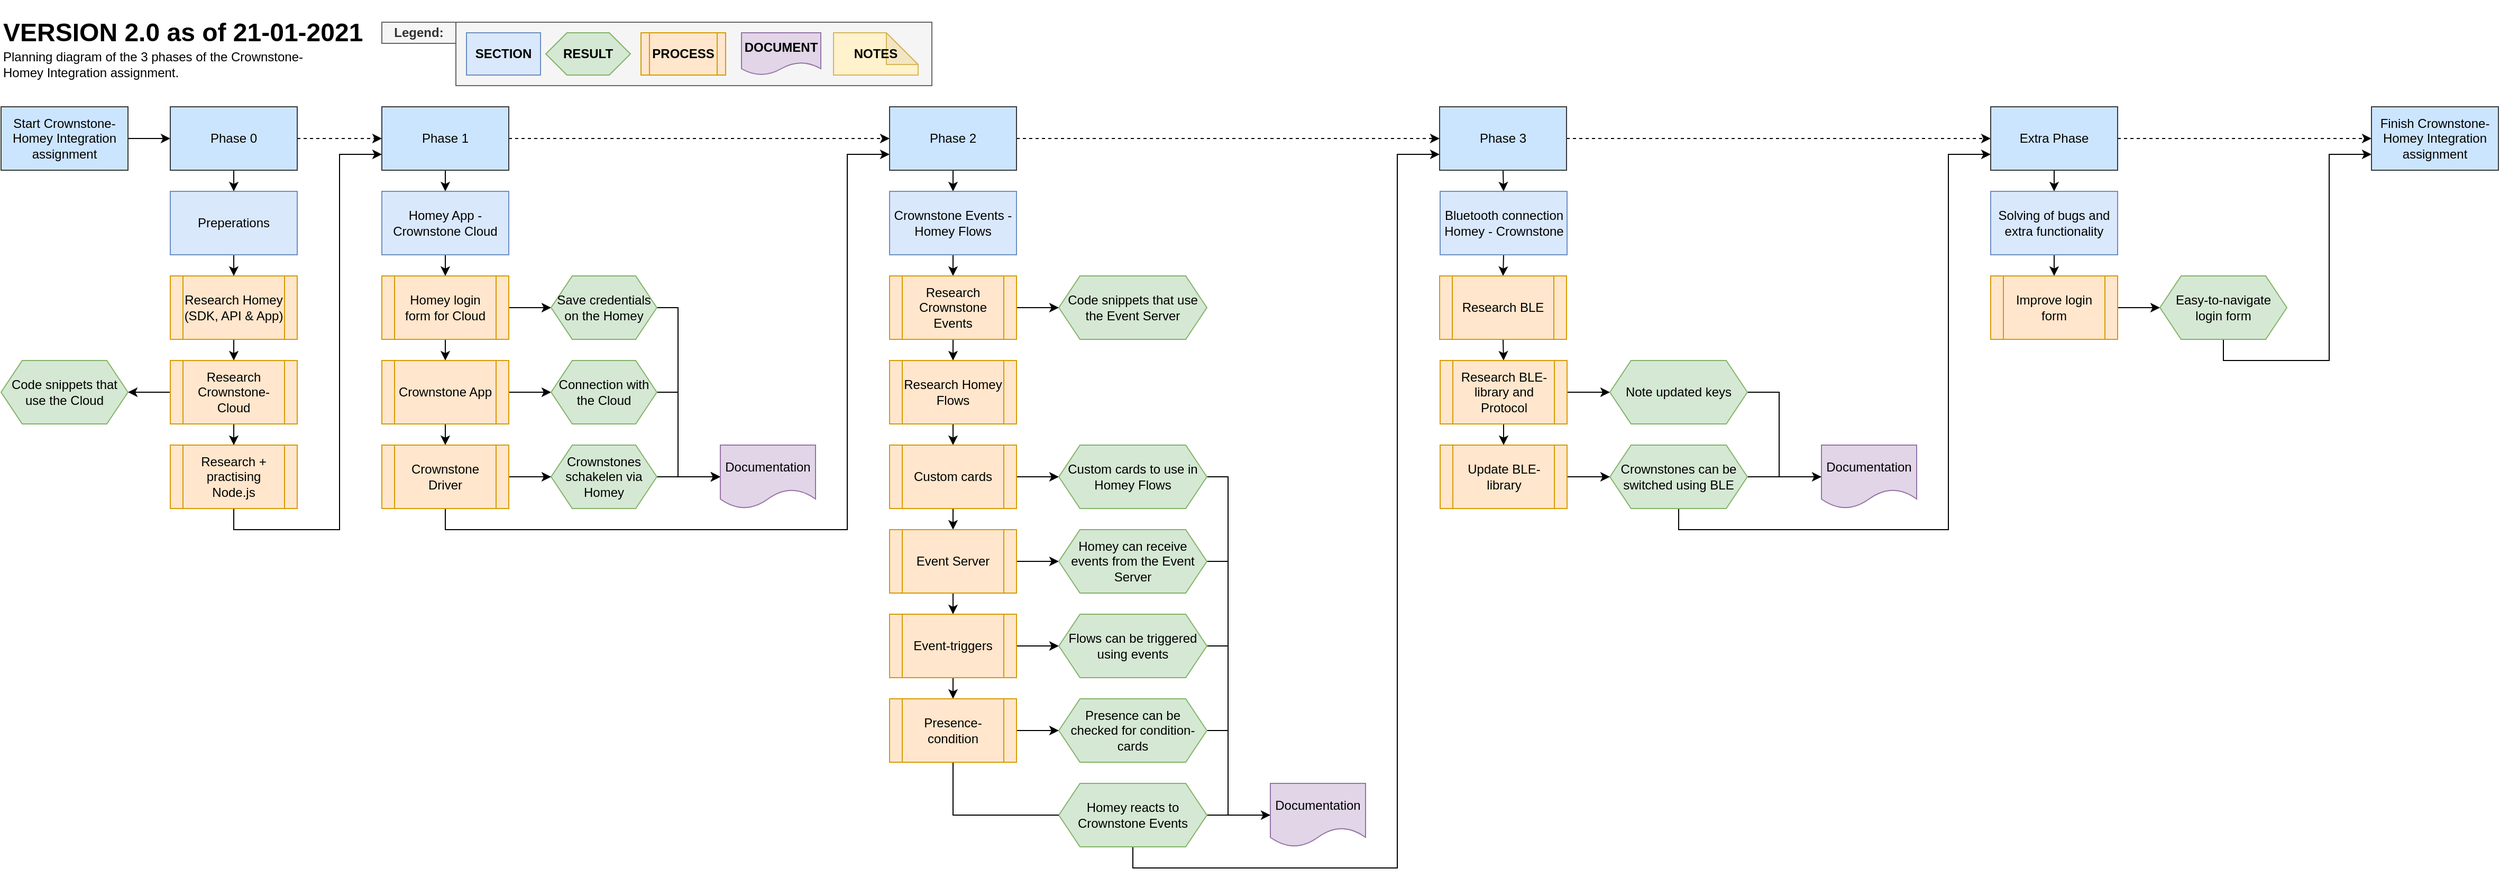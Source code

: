 <mxfile version="13.11.0" type="device"><diagram id="xu2OhRzjBRsjFtu1CKer" name="Page-1"><mxGraphModel dx="1422" dy="794" grid="1" gridSize="10" guides="1" tooltips="1" connect="1" arrows="1" fold="1" page="1" pageScale="1" pageWidth="827" pageHeight="1169" math="0" shadow="0"><root><mxCell id="0"/><mxCell id="1" parent="0"/><mxCell id="mG1Cuo_kCnM70VkjUFFd-26" value="" style="rounded=0;whiteSpace=wrap;html=1;fillColor=#f5f5f5;strokeColor=#666666;fontColor=#333333;" parent="1" vertex="1"><mxGeometry x="470" y="20" width="450" height="60" as="geometry"/></mxCell><mxCell id="wZTHrzjQkMmTGuGuCoCT-2" style="edgeStyle=orthogonalEdgeStyle;rounded=0;orthogonalLoop=1;jettySize=auto;html=1;exitX=1;exitY=0.5;exitDx=0;exitDy=0;entryX=0;entryY=0.5;entryDx=0;entryDy=0;" parent="1" source="mG1Cuo_kCnM70VkjUFFd-1" target="mG1Cuo_kCnM70VkjUFFd-2" edge="1"><mxGeometry relative="1" as="geometry"/></mxCell><mxCell id="mG1Cuo_kCnM70VkjUFFd-1" value="Start Crownstone-Homey Integration assignment" style="rounded=0;whiteSpace=wrap;html=1;fillColor=#cce5ff;strokeColor=#36393d;" parent="1" vertex="1"><mxGeometry x="40" y="100" width="120" height="60" as="geometry"/></mxCell><mxCell id="mG1Cuo_kCnM70VkjUFFd-8" style="edgeStyle=orthogonalEdgeStyle;rounded=0;orthogonalLoop=1;jettySize=auto;html=1;exitX=1;exitY=0.5;exitDx=0;exitDy=0;entryX=0;entryY=0.5;entryDx=0;entryDy=0;dashed=1;" parent="1" source="mG1Cuo_kCnM70VkjUFFd-2" target="mG1Cuo_kCnM70VkjUFFd-3" edge="1"><mxGeometry relative="1" as="geometry"/></mxCell><mxCell id="-WNT8Ba40_WGXsvfU4-k-55" style="edgeStyle=orthogonalEdgeStyle;rounded=0;orthogonalLoop=1;jettySize=auto;html=1;exitX=0.5;exitY=1;exitDx=0;exitDy=0;entryX=0.5;entryY=0;entryDx=0;entryDy=0;endArrow=classic;endFill=1;" edge="1" parent="1" source="mG1Cuo_kCnM70VkjUFFd-2" target="-WNT8Ba40_WGXsvfU4-k-54"><mxGeometry relative="1" as="geometry"/></mxCell><mxCell id="mG1Cuo_kCnM70VkjUFFd-2" value="Phase 0" style="rounded=0;whiteSpace=wrap;html=1;fillColor=#cce5ff;strokeColor=#36393d;" parent="1" vertex="1"><mxGeometry x="200" y="100" width="120" height="60" as="geometry"/></mxCell><mxCell id="mG1Cuo_kCnM70VkjUFFd-9" style="edgeStyle=orthogonalEdgeStyle;rounded=0;orthogonalLoop=1;jettySize=auto;html=1;exitX=1;exitY=0.5;exitDx=0;exitDy=0;entryX=0;entryY=0.5;entryDx=0;entryDy=0;dashed=1;" parent="1" source="mG1Cuo_kCnM70VkjUFFd-3" target="mG1Cuo_kCnM70VkjUFFd-5" edge="1"><mxGeometry relative="1" as="geometry"/></mxCell><mxCell id="wZTHrzjQkMmTGuGuCoCT-12" style="edgeStyle=orthogonalEdgeStyle;rounded=0;orthogonalLoop=1;jettySize=auto;html=1;exitX=0.5;exitY=1;exitDx=0;exitDy=0;entryX=0.5;entryY=0;entryDx=0;entryDy=0;" parent="1" source="mG1Cuo_kCnM70VkjUFFd-3" target="wZTHrzjQkMmTGuGuCoCT-5" edge="1"><mxGeometry relative="1" as="geometry"/></mxCell><mxCell id="mG1Cuo_kCnM70VkjUFFd-3" value="Phase 1" style="rounded=0;whiteSpace=wrap;html=1;fillColor=#cce5ff;strokeColor=#36393d;" parent="1" vertex="1"><mxGeometry x="400" y="100" width="120" height="60" as="geometry"/></mxCell><mxCell id="wZTHrzjQkMmTGuGuCoCT-28" style="edgeStyle=orthogonalEdgeStyle;rounded=0;orthogonalLoop=1;jettySize=auto;html=1;exitX=0.5;exitY=1;exitDx=0;exitDy=0;entryX=0.5;entryY=0;entryDx=0;entryDy=0;" parent="1" source="mG1Cuo_kCnM70VkjUFFd-5" target="wZTHrzjQkMmTGuGuCoCT-27" edge="1"><mxGeometry relative="1" as="geometry"/></mxCell><mxCell id="mG1Cuo_kCnM70VkjUFFd-5" value="Phase 2" style="rounded=0;whiteSpace=wrap;html=1;fillColor=#b1ddf0;strokeColor=#10739e;" parent="1" vertex="1"><mxGeometry x="880" y="100" width="120" height="60" as="geometry"/></mxCell><mxCell id="mG1Cuo_kCnM70VkjUFFd-16" style="edgeStyle=orthogonalEdgeStyle;rounded=0;orthogonalLoop=1;jettySize=auto;html=1;exitX=0.5;exitY=1;exitDx=0;exitDy=0;entryX=0.5;entryY=0;entryDx=0;entryDy=0;" parent="1" source="mG1Cuo_kCnM70VkjUFFd-13" target="mG1Cuo_kCnM70VkjUFFd-15" edge="1"><mxGeometry relative="1" as="geometry"/></mxCell><mxCell id="mG1Cuo_kCnM70VkjUFFd-13" value="Research Homey (SDK, API &amp;amp; App)" style="shape=process;whiteSpace=wrap;html=1;backgroundOutline=1;fillColor=#ffe6cc;strokeColor=#d79b00;" parent="1" vertex="1"><mxGeometry x="200" y="260" width="120" height="60" as="geometry"/></mxCell><mxCell id="mG1Cuo_kCnM70VkjUFFd-18" style="edgeStyle=orthogonalEdgeStyle;rounded=0;orthogonalLoop=1;jettySize=auto;html=1;exitX=0.5;exitY=1;exitDx=0;exitDy=0;" parent="1" source="mG1Cuo_kCnM70VkjUFFd-15" target="mG1Cuo_kCnM70VkjUFFd-17" edge="1"><mxGeometry relative="1" as="geometry"/></mxCell><mxCell id="mG1Cuo_kCnM70VkjUFFd-20" style="edgeStyle=orthogonalEdgeStyle;rounded=0;orthogonalLoop=1;jettySize=auto;html=1;exitX=0;exitY=0.5;exitDx=0;exitDy=0;entryX=1;entryY=0.5;entryDx=0;entryDy=0;" parent="1" source="mG1Cuo_kCnM70VkjUFFd-15" target="mG1Cuo_kCnM70VkjUFFd-19" edge="1"><mxGeometry relative="1" as="geometry"/></mxCell><mxCell id="mG1Cuo_kCnM70VkjUFFd-15" value="Research Crownstone-Cloud" style="shape=process;whiteSpace=wrap;html=1;backgroundOutline=1;fillColor=#ffe6cc;strokeColor=#d79b00;" parent="1" vertex="1"><mxGeometry x="200" y="340" width="120" height="60" as="geometry"/></mxCell><mxCell id="wZTHrzjQkMmTGuGuCoCT-1" style="edgeStyle=orthogonalEdgeStyle;rounded=0;orthogonalLoop=1;jettySize=auto;html=1;exitX=0.5;exitY=1;exitDx=0;exitDy=0;entryX=0;entryY=0.75;entryDx=0;entryDy=0;" parent="1" source="mG1Cuo_kCnM70VkjUFFd-17" target="mG1Cuo_kCnM70VkjUFFd-3" edge="1"><mxGeometry relative="1" as="geometry"/></mxCell><mxCell id="mG1Cuo_kCnM70VkjUFFd-17" value="Research + practising Node.js" style="shape=process;whiteSpace=wrap;html=1;backgroundOutline=1;fillColor=#ffe6cc;strokeColor=#d79b00;" parent="1" vertex="1"><mxGeometry x="200" y="420" width="120" height="60" as="geometry"/></mxCell><mxCell id="mG1Cuo_kCnM70VkjUFFd-19" value="Code snippets that use the Cloud" style="shape=hexagon;perimeter=hexagonPerimeter2;whiteSpace=wrap;html=1;fixedSize=1;fillColor=#d5e8d4;strokeColor=#82b366;" parent="1" vertex="1"><mxGeometry x="40" y="340" width="120" height="60" as="geometry"/></mxCell><mxCell id="mG1Cuo_kCnM70VkjUFFd-21" value="&lt;b&gt;RESULT&lt;/b&gt;" style="shape=hexagon;perimeter=hexagonPerimeter2;whiteSpace=wrap;html=1;fixedSize=1;fillColor=#d5e8d4;strokeColor=#82b366;" parent="1" vertex="1"><mxGeometry x="555" y="30" width="80" height="40" as="geometry"/></mxCell><mxCell id="mG1Cuo_kCnM70VkjUFFd-23" value="&lt;b&gt;PROCESS&lt;/b&gt;" style="shape=process;whiteSpace=wrap;html=1;backgroundOutline=1;fillColor=#ffe6cc;strokeColor=#d79b00;" parent="1" vertex="1"><mxGeometry x="645" y="30" width="80" height="40" as="geometry"/></mxCell><mxCell id="mG1Cuo_kCnM70VkjUFFd-24" value="&lt;b&gt;Legend:&lt;/b&gt;" style="rounded=0;whiteSpace=wrap;html=1;fillColor=#f5f5f5;strokeColor=#666666;fontColor=#333333;" parent="1" vertex="1"><mxGeometry x="400" y="20" width="70" height="20" as="geometry"/></mxCell><mxCell id="mG1Cuo_kCnM70VkjUFFd-27" value="&lt;h1&gt;&lt;b&gt;VERSION 2.0 as of 21-01-2021&lt;/b&gt;&lt;/h1&gt;" style="text;html=1;strokeColor=none;fillColor=none;align=left;verticalAlign=middle;whiteSpace=wrap;rounded=0;" parent="1" vertex="1"><mxGeometry x="40" y="20" width="350" height="20" as="geometry"/></mxCell><mxCell id="mG1Cuo_kCnM70VkjUFFd-28" value="&lt;b&gt;SECTION&lt;/b&gt;" style="rounded=0;whiteSpace=wrap;html=1;fillColor=#dae8fc;strokeColor=#6c8ebf;" parent="1" vertex="1"><mxGeometry x="480" y="30" width="70" height="40" as="geometry"/></mxCell><mxCell id="mG1Cuo_kCnM70VkjUFFd-29" value="Planning diagram of the 3 phases of the Crownstone-Homey Integration assignment." style="text;html=1;strokeColor=none;fillColor=none;align=left;verticalAlign=middle;whiteSpace=wrap;rounded=0;" parent="1" vertex="1"><mxGeometry x="40" y="40" width="320" height="40" as="geometry"/></mxCell><mxCell id="wZTHrzjQkMmTGuGuCoCT-16" style="edgeStyle=orthogonalEdgeStyle;rounded=0;orthogonalLoop=1;jettySize=auto;html=1;exitX=1;exitY=0.5;exitDx=0;exitDy=0;entryX=0;entryY=0.5;entryDx=0;entryDy=0;" parent="1" source="wZTHrzjQkMmTGuGuCoCT-3" target="wZTHrzjQkMmTGuGuCoCT-15" edge="1"><mxGeometry relative="1" as="geometry"/></mxCell><mxCell id="wZTHrzjQkMmTGuGuCoCT-17" style="edgeStyle=orthogonalEdgeStyle;rounded=0;orthogonalLoop=1;jettySize=auto;html=1;exitX=0.5;exitY=1;exitDx=0;exitDy=0;entryX=0.5;entryY=0;entryDx=0;entryDy=0;" parent="1" source="wZTHrzjQkMmTGuGuCoCT-3" target="wZTHrzjQkMmTGuGuCoCT-6" edge="1"><mxGeometry relative="1" as="geometry"/></mxCell><mxCell id="wZTHrzjQkMmTGuGuCoCT-3" value="Homey login form for Cloud" style="shape=process;whiteSpace=wrap;html=1;backgroundOutline=1;fillColor=#ffe6cc;strokeColor=#d79b00;" parent="1" vertex="1"><mxGeometry x="400" y="260" width="120" height="60" as="geometry"/></mxCell><mxCell id="wZTHrzjQkMmTGuGuCoCT-20" style="edgeStyle=orthogonalEdgeStyle;rounded=0;orthogonalLoop=1;jettySize=auto;html=1;exitX=1;exitY=0.5;exitDx=0;exitDy=0;entryX=0;entryY=0.5;entryDx=0;entryDy=0;" parent="1" source="wZTHrzjQkMmTGuGuCoCT-4" target="wZTHrzjQkMmTGuGuCoCT-19" edge="1"><mxGeometry relative="1" as="geometry"/></mxCell><mxCell id="wZTHrzjQkMmTGuGuCoCT-4" value="Crownstones schakelen via Homey" style="shape=hexagon;perimeter=hexagonPerimeter2;whiteSpace=wrap;html=1;fixedSize=1;fillColor=#d5e8d4;strokeColor=#82b366;" parent="1" vertex="1"><mxGeometry x="560" y="420" width="100" height="60" as="geometry"/></mxCell><mxCell id="wZTHrzjQkMmTGuGuCoCT-18" style="edgeStyle=orthogonalEdgeStyle;rounded=0;orthogonalLoop=1;jettySize=auto;html=1;exitX=0.5;exitY=1;exitDx=0;exitDy=0;entryX=0.5;entryY=0;entryDx=0;entryDy=0;" parent="1" source="wZTHrzjQkMmTGuGuCoCT-5" target="wZTHrzjQkMmTGuGuCoCT-3" edge="1"><mxGeometry relative="1" as="geometry"/></mxCell><mxCell id="wZTHrzjQkMmTGuGuCoCT-5" value="Homey App - Crownstone Cloud" style="rounded=0;whiteSpace=wrap;html=1;fillColor=#dae8fc;strokeColor=#6c8ebf;" parent="1" vertex="1"><mxGeometry x="400" y="180" width="120" height="60" as="geometry"/></mxCell><mxCell id="wZTHrzjQkMmTGuGuCoCT-11" style="edgeStyle=orthogonalEdgeStyle;rounded=0;orthogonalLoop=1;jettySize=auto;html=1;exitX=1;exitY=0.5;exitDx=0;exitDy=0;entryX=0;entryY=0.5;entryDx=0;entryDy=0;" parent="1" source="wZTHrzjQkMmTGuGuCoCT-6" target="wZTHrzjQkMmTGuGuCoCT-9" edge="1"><mxGeometry relative="1" as="geometry"/></mxCell><mxCell id="wZTHrzjQkMmTGuGuCoCT-14" style="edgeStyle=orthogonalEdgeStyle;rounded=0;orthogonalLoop=1;jettySize=auto;html=1;exitX=0.5;exitY=1;exitDx=0;exitDy=0;entryX=0.5;entryY=0;entryDx=0;entryDy=0;" parent="1" source="wZTHrzjQkMmTGuGuCoCT-6" target="wZTHrzjQkMmTGuGuCoCT-7" edge="1"><mxGeometry relative="1" as="geometry"/></mxCell><mxCell id="wZTHrzjQkMmTGuGuCoCT-6" value="Crownstone App" style="shape=process;whiteSpace=wrap;html=1;backgroundOutline=1;fillColor=#ffe6cc;strokeColor=#d79b00;" parent="1" vertex="1"><mxGeometry x="400" y="340" width="120" height="60" as="geometry"/></mxCell><mxCell id="wZTHrzjQkMmTGuGuCoCT-8" style="edgeStyle=orthogonalEdgeStyle;rounded=0;orthogonalLoop=1;jettySize=auto;html=1;exitX=1;exitY=0.5;exitDx=0;exitDy=0;entryX=0;entryY=0.5;entryDx=0;entryDy=0;" parent="1" source="wZTHrzjQkMmTGuGuCoCT-7" target="wZTHrzjQkMmTGuGuCoCT-4" edge="1"><mxGeometry relative="1" as="geometry"/></mxCell><mxCell id="wZTHrzjQkMmTGuGuCoCT-24" style="edgeStyle=orthogonalEdgeStyle;rounded=0;orthogonalLoop=1;jettySize=auto;html=1;exitX=0.5;exitY=1;exitDx=0;exitDy=0;entryX=0;entryY=0.75;entryDx=0;entryDy=0;" parent="1" source="wZTHrzjQkMmTGuGuCoCT-7" target="mG1Cuo_kCnM70VkjUFFd-5" edge="1"><mxGeometry relative="1" as="geometry"><Array as="points"><mxPoint x="460" y="500"/><mxPoint x="840" y="500"/><mxPoint x="840" y="145"/></Array></mxGeometry></mxCell><mxCell id="wZTHrzjQkMmTGuGuCoCT-7" value="Crownstone Driver" style="shape=process;whiteSpace=wrap;html=1;backgroundOutline=1;fillColor=#ffe6cc;strokeColor=#d79b00;" parent="1" vertex="1"><mxGeometry x="400" y="420" width="120" height="60" as="geometry"/></mxCell><mxCell id="wZTHrzjQkMmTGuGuCoCT-22" style="edgeStyle=orthogonalEdgeStyle;rounded=0;orthogonalLoop=1;jettySize=auto;html=1;exitX=1;exitY=0.5;exitDx=0;exitDy=0;entryX=0;entryY=0.5;entryDx=0;entryDy=0;" parent="1" source="wZTHrzjQkMmTGuGuCoCT-9" target="wZTHrzjQkMmTGuGuCoCT-19" edge="1"><mxGeometry relative="1" as="geometry"><Array as="points"><mxPoint x="680" y="370"/><mxPoint x="680" y="450"/></Array></mxGeometry></mxCell><mxCell id="wZTHrzjQkMmTGuGuCoCT-9" value="Connection with the Cloud" style="shape=hexagon;perimeter=hexagonPerimeter2;whiteSpace=wrap;html=1;fixedSize=1;fillColor=#d5e8d4;strokeColor=#82b366;" parent="1" vertex="1"><mxGeometry x="560" y="340" width="100" height="60" as="geometry"/></mxCell><mxCell id="wZTHrzjQkMmTGuGuCoCT-23" style="edgeStyle=orthogonalEdgeStyle;rounded=0;orthogonalLoop=1;jettySize=auto;html=1;exitX=1;exitY=0.5;exitDx=0;exitDy=0;entryX=0;entryY=0.5;entryDx=0;entryDy=0;" parent="1" source="wZTHrzjQkMmTGuGuCoCT-15" target="wZTHrzjQkMmTGuGuCoCT-19" edge="1"><mxGeometry relative="1" as="geometry"><Array as="points"><mxPoint x="680" y="290"/><mxPoint x="680" y="450"/></Array></mxGeometry></mxCell><mxCell id="wZTHrzjQkMmTGuGuCoCT-15" value="Save credentials on the Homey" style="shape=hexagon;perimeter=hexagonPerimeter2;whiteSpace=wrap;html=1;fixedSize=1;fillColor=#d5e8d4;strokeColor=#82b366;" parent="1" vertex="1"><mxGeometry x="560" y="260" width="100" height="60" as="geometry"/></mxCell><mxCell id="wZTHrzjQkMmTGuGuCoCT-19" value="Documentation" style="shape=document;whiteSpace=wrap;html=1;boundedLbl=1;fillColor=#e1d5e7;strokeColor=#9673a6;" parent="1" vertex="1"><mxGeometry x="720" y="420" width="90" height="60" as="geometry"/></mxCell><mxCell id="wZTHrzjQkMmTGuGuCoCT-25" value="&lt;b&gt;DOCUMENT&lt;/b&gt;" style="shape=document;whiteSpace=wrap;html=1;boundedLbl=1;fillColor=#e1d5e7;strokeColor=#9673a6;" parent="1" vertex="1"><mxGeometry x="740" y="30" width="75" height="40" as="geometry"/></mxCell><mxCell id="wZTHrzjQkMmTGuGuCoCT-33" style="edgeStyle=orthogonalEdgeStyle;rounded=0;orthogonalLoop=1;jettySize=auto;html=1;exitX=0.5;exitY=1;exitDx=0;exitDy=0;entryX=0.5;entryY=0;entryDx=0;entryDy=0;" parent="1" source="wZTHrzjQkMmTGuGuCoCT-27" target="wZTHrzjQkMmTGuGuCoCT-29" edge="1"><mxGeometry relative="1" as="geometry"/></mxCell><mxCell id="wZTHrzjQkMmTGuGuCoCT-27" value="Crownstone Events - Homey Flows" style="rounded=0;whiteSpace=wrap;html=1;fillColor=#dae8fc;strokeColor=#6c8ebf;" parent="1" vertex="1"><mxGeometry x="880" y="180" width="120" height="60" as="geometry"/></mxCell><mxCell id="wZTHrzjQkMmTGuGuCoCT-34" style="edgeStyle=orthogonalEdgeStyle;rounded=0;orthogonalLoop=1;jettySize=auto;html=1;exitX=0.5;exitY=1;exitDx=0;exitDy=0;entryX=0.5;entryY=0;entryDx=0;entryDy=0;" parent="1" source="wZTHrzjQkMmTGuGuCoCT-29" target="wZTHrzjQkMmTGuGuCoCT-32" edge="1"><mxGeometry relative="1" as="geometry"/></mxCell><mxCell id="-WNT8Ba40_WGXsvfU4-k-3" style="edgeStyle=orthogonalEdgeStyle;rounded=0;orthogonalLoop=1;jettySize=auto;html=1;exitX=1;exitY=0.5;exitDx=0;exitDy=0;entryX=0;entryY=0.5;entryDx=0;entryDy=0;" edge="1" parent="1" source="wZTHrzjQkMmTGuGuCoCT-29" target="-WNT8Ba40_WGXsvfU4-k-2"><mxGeometry relative="1" as="geometry"/></mxCell><mxCell id="wZTHrzjQkMmTGuGuCoCT-29" value="Research Crownstone Events" style="shape=process;whiteSpace=wrap;html=1;backgroundOutline=1;fillColor=#ffe6cc;strokeColor=#d79b00;" parent="1" vertex="1"><mxGeometry x="880" y="260" width="120" height="60" as="geometry"/></mxCell><mxCell id="-WNT8Ba40_WGXsvfU4-k-34" style="edgeStyle=orthogonalEdgeStyle;rounded=0;orthogonalLoop=1;jettySize=auto;html=1;exitX=0.5;exitY=1;exitDx=0;exitDy=0;entryX=0.5;entryY=0;entryDx=0;entryDy=0;endArrow=classic;endFill=1;" edge="1" parent="1" source="wZTHrzjQkMmTGuGuCoCT-30" target="wZTHrzjQkMmTGuGuCoCT-42"><mxGeometry relative="1" as="geometry"/></mxCell><mxCell id="-WNT8Ba40_WGXsvfU4-k-51" style="edgeStyle=orthogonalEdgeStyle;rounded=0;orthogonalLoop=1;jettySize=auto;html=1;exitX=1;exitY=0.5;exitDx=0;exitDy=0;entryX=0;entryY=0.5;entryDx=0;entryDy=0;endArrow=classic;endFill=1;dashed=1;" edge="1" parent="1" source="wZTHrzjQkMmTGuGuCoCT-30" target="-WNT8Ba40_WGXsvfU4-k-42"><mxGeometry relative="1" as="geometry"/></mxCell><mxCell id="wZTHrzjQkMmTGuGuCoCT-30" value="Phase 3" style="rounded=0;whiteSpace=wrap;html=1;fillColor=#cce5ff;strokeColor=#36393d;" parent="1" vertex="1"><mxGeometry x="1400" y="100" width="120" height="60" as="geometry"/></mxCell><mxCell id="-WNT8Ba40_WGXsvfU4-k-58" style="edgeStyle=orthogonalEdgeStyle;rounded=0;orthogonalLoop=1;jettySize=auto;html=1;exitX=1;exitY=0.5;exitDx=0;exitDy=0;entryX=0;entryY=0.5;entryDx=0;entryDy=0;endArrow=classic;endFill=1;dashed=1;" edge="1" parent="1" source="wZTHrzjQkMmTGuGuCoCT-31" target="wZTHrzjQkMmTGuGuCoCT-30"><mxGeometry relative="1" as="geometry"/></mxCell><mxCell id="wZTHrzjQkMmTGuGuCoCT-31" value="Phase 2" style="rounded=0;whiteSpace=wrap;html=1;fillColor=#cce5ff;strokeColor=#36393d;" parent="1" vertex="1"><mxGeometry x="880" y="100" width="120" height="60" as="geometry"/></mxCell><mxCell id="-WNT8Ba40_WGXsvfU4-k-4" style="edgeStyle=orthogonalEdgeStyle;rounded=0;orthogonalLoop=1;jettySize=auto;html=1;exitX=0.5;exitY=1;exitDx=0;exitDy=0;entryX=0.5;entryY=0;entryDx=0;entryDy=0;" edge="1" parent="1" source="wZTHrzjQkMmTGuGuCoCT-32" target="-WNT8Ba40_WGXsvfU4-k-1"><mxGeometry relative="1" as="geometry"/></mxCell><mxCell id="wZTHrzjQkMmTGuGuCoCT-32" value="Research Homey Flows" style="shape=process;whiteSpace=wrap;html=1;backgroundOutline=1;fillColor=#ffe6cc;strokeColor=#d79b00;" parent="1" vertex="1"><mxGeometry x="880" y="340" width="120" height="60" as="geometry"/></mxCell><mxCell id="-WNT8Ba40_WGXsvfU4-k-28" style="edgeStyle=orthogonalEdgeStyle;rounded=0;orthogonalLoop=1;jettySize=auto;html=1;exitX=1;exitY=0.5;exitDx=0;exitDy=0;entryX=0;entryY=0.5;entryDx=0;entryDy=0;endArrow=classic;endFill=1;" edge="1" parent="1" source="wZTHrzjQkMmTGuGuCoCT-35" target="-WNT8Ba40_WGXsvfU4-k-19"><mxGeometry relative="1" as="geometry"/></mxCell><mxCell id="-WNT8Ba40_WGXsvfU4-k-57" style="edgeStyle=orthogonalEdgeStyle;rounded=0;orthogonalLoop=1;jettySize=auto;html=1;exitX=0.5;exitY=1;exitDx=0;exitDy=0;entryX=0;entryY=0.75;entryDx=0;entryDy=0;endArrow=classic;endFill=1;" edge="1" parent="1" source="wZTHrzjQkMmTGuGuCoCT-35" target="wZTHrzjQkMmTGuGuCoCT-30"><mxGeometry relative="1" as="geometry"><Array as="points"><mxPoint x="1110" y="820"/><mxPoint x="1360" y="820"/><mxPoint x="1360" y="145"/></Array></mxGeometry></mxCell><mxCell id="wZTHrzjQkMmTGuGuCoCT-35" value="Homey reacts to Crownstone Events" style="shape=hexagon;perimeter=hexagonPerimeter2;whiteSpace=wrap;html=1;fixedSize=1;fillColor=#d5e8d4;strokeColor=#82b366;" parent="1" vertex="1"><mxGeometry x="1040" y="740" width="140" height="60" as="geometry"/></mxCell><mxCell id="wZTHrzjQkMmTGuGuCoCT-37" value="&lt;b&gt;NOTES&lt;/b&gt;" style="shape=note;whiteSpace=wrap;html=1;backgroundOutline=1;darkOpacity=0.05;fillColor=#fff2cc;strokeColor=#d6b656;" parent="1" vertex="1"><mxGeometry x="827" y="30" width="80" height="40" as="geometry"/></mxCell><mxCell id="-WNT8Ba40_WGXsvfU4-k-33" style="edgeStyle=orthogonalEdgeStyle;rounded=0;orthogonalLoop=1;jettySize=auto;html=1;exitX=0.5;exitY=1;exitDx=0;exitDy=0;entryX=0.5;entryY=0;entryDx=0;entryDy=0;endArrow=classic;endFill=1;" edge="1" parent="1" source="wZTHrzjQkMmTGuGuCoCT-42" target="-WNT8Ba40_WGXsvfU4-k-29"><mxGeometry relative="1" as="geometry"/></mxCell><mxCell id="wZTHrzjQkMmTGuGuCoCT-42" value="Bluetooth connection Homey - Crownstone" style="rounded=0;whiteSpace=wrap;html=1;fillColor=#dae8fc;strokeColor=#6c8ebf;" parent="1" vertex="1"><mxGeometry x="1400.5" y="180" width="120" height="60" as="geometry"/></mxCell><mxCell id="-WNT8Ba40_WGXsvfU4-k-40" style="edgeStyle=orthogonalEdgeStyle;rounded=0;orthogonalLoop=1;jettySize=auto;html=1;exitX=1;exitY=0.5;exitDx=0;exitDy=0;entryX=0;entryY=0.5;entryDx=0;entryDy=0;endArrow=classic;endFill=1;" edge="1" parent="1" source="wZTHrzjQkMmTGuGuCoCT-44" target="-WNT8Ba40_WGXsvfU4-k-39"><mxGeometry relative="1" as="geometry"/></mxCell><mxCell id="-WNT8Ba40_WGXsvfU4-k-45" style="edgeStyle=orthogonalEdgeStyle;rounded=0;orthogonalLoop=1;jettySize=auto;html=1;exitX=0.5;exitY=1;exitDx=0;exitDy=0;endArrow=classic;endFill=1;entryX=0;entryY=0.75;entryDx=0;entryDy=0;" edge="1" parent="1" source="wZTHrzjQkMmTGuGuCoCT-44" target="-WNT8Ba40_WGXsvfU4-k-42"><mxGeometry relative="1" as="geometry"><mxPoint x="1901" y="200" as="targetPoint"/><Array as="points"><mxPoint x="1626" y="500"/><mxPoint x="1881" y="500"/><mxPoint x="1881" y="145"/></Array></mxGeometry></mxCell><mxCell id="wZTHrzjQkMmTGuGuCoCT-44" value="Crownstones can be switched using BLE" style="shape=hexagon;perimeter=hexagonPerimeter2;whiteSpace=wrap;html=1;fixedSize=1;fillColor=#d5e8d4;strokeColor=#82b366;" parent="1" vertex="1"><mxGeometry x="1561" y="420" width="130" height="60" as="geometry"/></mxCell><mxCell id="-WNT8Ba40_WGXsvfU4-k-6" style="edgeStyle=orthogonalEdgeStyle;rounded=0;orthogonalLoop=1;jettySize=auto;html=1;exitX=1;exitY=0.5;exitDx=0;exitDy=0;entryX=0;entryY=0.5;entryDx=0;entryDy=0;" edge="1" parent="1" source="-WNT8Ba40_WGXsvfU4-k-1" target="-WNT8Ba40_WGXsvfU4-k-5"><mxGeometry relative="1" as="geometry"/></mxCell><mxCell id="-WNT8Ba40_WGXsvfU4-k-10" style="edgeStyle=orthogonalEdgeStyle;rounded=0;orthogonalLoop=1;jettySize=auto;html=1;exitX=0.5;exitY=1;exitDx=0;exitDy=0;entryX=0.5;entryY=0;entryDx=0;entryDy=0;" edge="1" parent="1" source="-WNT8Ba40_WGXsvfU4-k-1" target="-WNT8Ba40_WGXsvfU4-k-7"><mxGeometry relative="1" as="geometry"/></mxCell><mxCell id="-WNT8Ba40_WGXsvfU4-k-1" value="Custom cards" style="shape=process;whiteSpace=wrap;html=1;backgroundOutline=1;fillColor=#ffe6cc;strokeColor=#d79b00;" vertex="1" parent="1"><mxGeometry x="880" y="420" width="120" height="60" as="geometry"/></mxCell><mxCell id="-WNT8Ba40_WGXsvfU4-k-2" value="Code snippets that use the Event Server" style="shape=hexagon;perimeter=hexagonPerimeter2;whiteSpace=wrap;html=1;fixedSize=1;fillColor=#d5e8d4;strokeColor=#82b366;" vertex="1" parent="1"><mxGeometry x="1040" y="260" width="140" height="60" as="geometry"/></mxCell><mxCell id="-WNT8Ba40_WGXsvfU4-k-21" style="edgeStyle=orthogonalEdgeStyle;rounded=0;orthogonalLoop=1;jettySize=auto;html=1;exitX=1;exitY=0.5;exitDx=0;exitDy=0;entryX=0;entryY=0.5;entryDx=0;entryDy=0;endArrow=none;endFill=0;" edge="1" parent="1" source="-WNT8Ba40_WGXsvfU4-k-5" target="-WNT8Ba40_WGXsvfU4-k-19"><mxGeometry relative="1" as="geometry"><Array as="points"><mxPoint x="1200" y="450"/><mxPoint x="1200" y="770"/></Array></mxGeometry></mxCell><mxCell id="-WNT8Ba40_WGXsvfU4-k-5" value="Custom cards to use in Homey Flows" style="shape=hexagon;perimeter=hexagonPerimeter2;whiteSpace=wrap;html=1;fixedSize=1;fillColor=#d5e8d4;strokeColor=#82B366;" vertex="1" parent="1"><mxGeometry x="1040" y="420" width="140" height="60" as="geometry"/></mxCell><mxCell id="-WNT8Ba40_WGXsvfU4-k-9" style="edgeStyle=orthogonalEdgeStyle;rounded=0;orthogonalLoop=1;jettySize=auto;html=1;exitX=1;exitY=0.5;exitDx=0;exitDy=0;entryX=0;entryY=0.5;entryDx=0;entryDy=0;" edge="1" parent="1" source="-WNT8Ba40_WGXsvfU4-k-7" target="-WNT8Ba40_WGXsvfU4-k-8"><mxGeometry relative="1" as="geometry"/></mxCell><mxCell id="-WNT8Ba40_WGXsvfU4-k-13" style="edgeStyle=orthogonalEdgeStyle;rounded=0;orthogonalLoop=1;jettySize=auto;html=1;exitX=0.5;exitY=1;exitDx=0;exitDy=0;entryX=0.5;entryY=0;entryDx=0;entryDy=0;" edge="1" parent="1" source="-WNT8Ba40_WGXsvfU4-k-7" target="-WNT8Ba40_WGXsvfU4-k-11"><mxGeometry relative="1" as="geometry"/></mxCell><mxCell id="-WNT8Ba40_WGXsvfU4-k-7" value="Event Server" style="shape=process;whiteSpace=wrap;html=1;backgroundOutline=1;fillColor=#ffe6cc;strokeColor=#d79b00;" vertex="1" parent="1"><mxGeometry x="880" y="500" width="120" height="60" as="geometry"/></mxCell><mxCell id="-WNT8Ba40_WGXsvfU4-k-22" style="edgeStyle=orthogonalEdgeStyle;rounded=0;orthogonalLoop=1;jettySize=auto;html=1;exitX=1;exitY=0.5;exitDx=0;exitDy=0;entryX=0;entryY=0.5;entryDx=0;entryDy=0;endArrow=none;endFill=0;" edge="1" parent="1" source="-WNT8Ba40_WGXsvfU4-k-8" target="-WNT8Ba40_WGXsvfU4-k-19"><mxGeometry relative="1" as="geometry"><Array as="points"><mxPoint x="1200" y="530"/><mxPoint x="1200" y="770"/></Array></mxGeometry></mxCell><mxCell id="-WNT8Ba40_WGXsvfU4-k-8" value="Homey can receive events from the Event Server" style="shape=hexagon;perimeter=hexagonPerimeter2;whiteSpace=wrap;html=1;fixedSize=1;fillColor=#d5e8d4;strokeColor=#82B366;" vertex="1" parent="1"><mxGeometry x="1040" y="500" width="140" height="60" as="geometry"/></mxCell><mxCell id="-WNT8Ba40_WGXsvfU4-k-14" style="edgeStyle=orthogonalEdgeStyle;rounded=0;orthogonalLoop=1;jettySize=auto;html=1;exitX=1;exitY=0.5;exitDx=0;exitDy=0;entryX=0;entryY=0.5;entryDx=0;entryDy=0;" edge="1" parent="1" source="-WNT8Ba40_WGXsvfU4-k-11" target="-WNT8Ba40_WGXsvfU4-k-12"><mxGeometry relative="1" as="geometry"/></mxCell><mxCell id="-WNT8Ba40_WGXsvfU4-k-18" style="edgeStyle=orthogonalEdgeStyle;rounded=0;orthogonalLoop=1;jettySize=auto;html=1;exitX=0.5;exitY=1;exitDx=0;exitDy=0;entryX=0.5;entryY=0;entryDx=0;entryDy=0;" edge="1" parent="1" source="-WNT8Ba40_WGXsvfU4-k-11" target="-WNT8Ba40_WGXsvfU4-k-15"><mxGeometry relative="1" as="geometry"/></mxCell><mxCell id="-WNT8Ba40_WGXsvfU4-k-11" value="Event-triggers" style="shape=process;whiteSpace=wrap;html=1;backgroundOutline=1;fillColor=#ffe6cc;strokeColor=#d79b00;" vertex="1" parent="1"><mxGeometry x="880" y="580" width="120" height="60" as="geometry"/></mxCell><mxCell id="-WNT8Ba40_WGXsvfU4-k-25" style="edgeStyle=orthogonalEdgeStyle;rounded=0;orthogonalLoop=1;jettySize=auto;html=1;exitX=1;exitY=0.5;exitDx=0;exitDy=0;entryX=0;entryY=0.5;entryDx=0;entryDy=0;endArrow=none;endFill=0;" edge="1" parent="1" source="-WNT8Ba40_WGXsvfU4-k-12" target="-WNT8Ba40_WGXsvfU4-k-19"><mxGeometry relative="1" as="geometry"><Array as="points"><mxPoint x="1200" y="610"/><mxPoint x="1200" y="770"/></Array></mxGeometry></mxCell><mxCell id="-WNT8Ba40_WGXsvfU4-k-12" value="Flows can be triggered using events" style="shape=hexagon;perimeter=hexagonPerimeter2;whiteSpace=wrap;html=1;fixedSize=1;fillColor=#d5e8d4;strokeColor=#82b366;" vertex="1" parent="1"><mxGeometry x="1040" y="580" width="140" height="60" as="geometry"/></mxCell><mxCell id="-WNT8Ba40_WGXsvfU4-k-17" style="edgeStyle=orthogonalEdgeStyle;rounded=0;orthogonalLoop=1;jettySize=auto;html=1;exitX=1;exitY=0.5;exitDx=0;exitDy=0;entryX=0;entryY=0.5;entryDx=0;entryDy=0;" edge="1" parent="1" source="-WNT8Ba40_WGXsvfU4-k-15" target="-WNT8Ba40_WGXsvfU4-k-16"><mxGeometry relative="1" as="geometry"/></mxCell><mxCell id="-WNT8Ba40_WGXsvfU4-k-24" style="edgeStyle=orthogonalEdgeStyle;rounded=0;orthogonalLoop=1;jettySize=auto;html=1;exitX=0.5;exitY=1;exitDx=0;exitDy=0;entryX=0;entryY=0.5;entryDx=0;entryDy=0;endArrow=none;endFill=0;" edge="1" parent="1" source="-WNT8Ba40_WGXsvfU4-k-15" target="wZTHrzjQkMmTGuGuCoCT-35"><mxGeometry relative="1" as="geometry"/></mxCell><mxCell id="-WNT8Ba40_WGXsvfU4-k-15" value="Presence-condition" style="shape=process;whiteSpace=wrap;html=1;backgroundOutline=1;fillColor=#ffe6cc;strokeColor=#d79b00;" vertex="1" parent="1"><mxGeometry x="880" y="660" width="120" height="60" as="geometry"/></mxCell><mxCell id="-WNT8Ba40_WGXsvfU4-k-26" style="edgeStyle=orthogonalEdgeStyle;rounded=0;orthogonalLoop=1;jettySize=auto;html=1;exitX=1;exitY=0.5;exitDx=0;exitDy=0;entryX=0;entryY=0.5;entryDx=0;entryDy=0;endArrow=none;endFill=0;" edge="1" parent="1" source="-WNT8Ba40_WGXsvfU4-k-16" target="-WNT8Ba40_WGXsvfU4-k-19"><mxGeometry relative="1" as="geometry"><Array as="points"><mxPoint x="1200" y="690"/><mxPoint x="1200" y="770"/></Array></mxGeometry></mxCell><mxCell id="-WNT8Ba40_WGXsvfU4-k-16" value="Presence can be checked for condition-cards" style="shape=hexagon;perimeter=hexagonPerimeter2;whiteSpace=wrap;html=1;fixedSize=1;fillColor=#d5e8d4;strokeColor=#82b366;" vertex="1" parent="1"><mxGeometry x="1040" y="660" width="140" height="60" as="geometry"/></mxCell><mxCell id="-WNT8Ba40_WGXsvfU4-k-19" value="Documentation" style="shape=document;whiteSpace=wrap;html=1;boundedLbl=1;fillColor=#e1d5e7;strokeColor=#9673a6;" vertex="1" parent="1"><mxGeometry x="1240" y="740" width="90" height="60" as="geometry"/></mxCell><mxCell id="-WNT8Ba40_WGXsvfU4-k-35" style="edgeStyle=orthogonalEdgeStyle;rounded=0;orthogonalLoop=1;jettySize=auto;html=1;exitX=0.5;exitY=1;exitDx=0;exitDy=0;entryX=0.5;entryY=0;entryDx=0;entryDy=0;endArrow=classic;endFill=1;" edge="1" parent="1" source="-WNT8Ba40_WGXsvfU4-k-29" target="-WNT8Ba40_WGXsvfU4-k-30"><mxGeometry relative="1" as="geometry"/></mxCell><mxCell id="-WNT8Ba40_WGXsvfU4-k-29" value="Research BLE" style="shape=process;whiteSpace=wrap;html=1;backgroundOutline=1;fillColor=#ffe6cc;strokeColor=#d79b00;" vertex="1" parent="1"><mxGeometry x="1400" y="260" width="120" height="60" as="geometry"/></mxCell><mxCell id="-WNT8Ba40_WGXsvfU4-k-36" style="edgeStyle=orthogonalEdgeStyle;rounded=0;orthogonalLoop=1;jettySize=auto;html=1;exitX=0.5;exitY=1;exitDx=0;exitDy=0;entryX=0.5;entryY=0;entryDx=0;entryDy=0;endArrow=classic;endFill=1;" edge="1" parent="1" source="-WNT8Ba40_WGXsvfU4-k-30" target="-WNT8Ba40_WGXsvfU4-k-31"><mxGeometry relative="1" as="geometry"/></mxCell><mxCell id="-WNT8Ba40_WGXsvfU4-k-37" style="edgeStyle=orthogonalEdgeStyle;rounded=0;orthogonalLoop=1;jettySize=auto;html=1;exitX=1;exitY=0.5;exitDx=0;exitDy=0;entryX=0;entryY=0.5;entryDx=0;entryDy=0;endArrow=classic;endFill=1;" edge="1" parent="1" source="-WNT8Ba40_WGXsvfU4-k-30" target="-WNT8Ba40_WGXsvfU4-k-32"><mxGeometry relative="1" as="geometry"/></mxCell><mxCell id="-WNT8Ba40_WGXsvfU4-k-30" value="Research BLE-library and Protocol" style="shape=process;whiteSpace=wrap;html=1;backgroundOutline=1;fillColor=#ffe6cc;strokeColor=#d79b00;" vertex="1" parent="1"><mxGeometry x="1400.5" y="340" width="120" height="60" as="geometry"/></mxCell><mxCell id="-WNT8Ba40_WGXsvfU4-k-38" style="edgeStyle=orthogonalEdgeStyle;rounded=0;orthogonalLoop=1;jettySize=auto;html=1;exitX=1;exitY=0.5;exitDx=0;exitDy=0;entryX=0;entryY=0.5;entryDx=0;entryDy=0;endArrow=classic;endFill=1;" edge="1" parent="1" source="-WNT8Ba40_WGXsvfU4-k-31" target="wZTHrzjQkMmTGuGuCoCT-44"><mxGeometry relative="1" as="geometry"/></mxCell><mxCell id="-WNT8Ba40_WGXsvfU4-k-31" value="Update BLE-library" style="shape=process;whiteSpace=wrap;html=1;backgroundOutline=1;fillColor=#ffe6cc;strokeColor=#d79b00;" vertex="1" parent="1"><mxGeometry x="1400.5" y="420" width="120" height="60" as="geometry"/></mxCell><mxCell id="-WNT8Ba40_WGXsvfU4-k-41" style="edgeStyle=orthogonalEdgeStyle;rounded=0;orthogonalLoop=1;jettySize=auto;html=1;exitX=1;exitY=0.5;exitDx=0;exitDy=0;entryX=0;entryY=0.5;entryDx=0;entryDy=0;endArrow=none;endFill=0;" edge="1" parent="1" source="-WNT8Ba40_WGXsvfU4-k-32" target="-WNT8Ba40_WGXsvfU4-k-39"><mxGeometry relative="1" as="geometry"><Array as="points"><mxPoint x="1721" y="370"/><mxPoint x="1721" y="450"/></Array></mxGeometry></mxCell><mxCell id="-WNT8Ba40_WGXsvfU4-k-32" value="Note updated keys" style="shape=hexagon;perimeter=hexagonPerimeter2;whiteSpace=wrap;html=1;fixedSize=1;fillColor=#d5e8d4;strokeColor=#82b366;" vertex="1" parent="1"><mxGeometry x="1561" y="340" width="130" height="60" as="geometry"/></mxCell><mxCell id="-WNT8Ba40_WGXsvfU4-k-39" value="Documentation" style="shape=document;whiteSpace=wrap;html=1;boundedLbl=1;fillColor=#e1d5e7;strokeColor=#9673a6;" vertex="1" parent="1"><mxGeometry x="1761" y="420" width="90" height="60" as="geometry"/></mxCell><mxCell id="-WNT8Ba40_WGXsvfU4-k-44" style="edgeStyle=orthogonalEdgeStyle;rounded=0;orthogonalLoop=1;jettySize=auto;html=1;exitX=0.5;exitY=1;exitDx=0;exitDy=0;entryX=0.5;entryY=0;entryDx=0;entryDy=0;endArrow=classic;endFill=1;" edge="1" parent="1" source="-WNT8Ba40_WGXsvfU4-k-42" target="-WNT8Ba40_WGXsvfU4-k-43"><mxGeometry relative="1" as="geometry"/></mxCell><mxCell id="-WNT8Ba40_WGXsvfU4-k-52" style="edgeStyle=orthogonalEdgeStyle;rounded=0;orthogonalLoop=1;jettySize=auto;html=1;exitX=1;exitY=0.5;exitDx=0;exitDy=0;entryX=0;entryY=0.5;entryDx=0;entryDy=0;dashed=1;endArrow=classic;endFill=1;" edge="1" parent="1" source="-WNT8Ba40_WGXsvfU4-k-42" target="-WNT8Ba40_WGXsvfU4-k-48"><mxGeometry relative="1" as="geometry"/></mxCell><mxCell id="-WNT8Ba40_WGXsvfU4-k-42" value="Extra Phase" style="rounded=0;whiteSpace=wrap;html=1;fillColor=#cce5ff;strokeColor=#36393d;" vertex="1" parent="1"><mxGeometry x="1921" y="100" width="120" height="60" as="geometry"/></mxCell><mxCell id="-WNT8Ba40_WGXsvfU4-k-49" style="edgeStyle=orthogonalEdgeStyle;rounded=0;orthogonalLoop=1;jettySize=auto;html=1;exitX=0.5;exitY=1;exitDx=0;exitDy=0;entryX=0.5;entryY=0;entryDx=0;entryDy=0;endArrow=classic;endFill=1;" edge="1" parent="1" source="-WNT8Ba40_WGXsvfU4-k-43" target="-WNT8Ba40_WGXsvfU4-k-46"><mxGeometry relative="1" as="geometry"/></mxCell><mxCell id="-WNT8Ba40_WGXsvfU4-k-43" value="Solving of bugs and extra functionality" style="rounded=0;whiteSpace=wrap;html=1;fillColor=#dae8fc;strokeColor=#6c8ebf;" vertex="1" parent="1"><mxGeometry x="1921" y="180" width="120" height="60" as="geometry"/></mxCell><mxCell id="-WNT8Ba40_WGXsvfU4-k-50" style="edgeStyle=orthogonalEdgeStyle;rounded=0;orthogonalLoop=1;jettySize=auto;html=1;exitX=1;exitY=0.5;exitDx=0;exitDy=0;entryX=0;entryY=0.5;entryDx=0;entryDy=0;endArrow=classic;endFill=1;" edge="1" parent="1" source="-WNT8Ba40_WGXsvfU4-k-46" target="-WNT8Ba40_WGXsvfU4-k-47"><mxGeometry relative="1" as="geometry"/></mxCell><mxCell id="-WNT8Ba40_WGXsvfU4-k-46" value="Improve login form" style="shape=process;whiteSpace=wrap;html=1;backgroundOutline=1;fillColor=#ffe6cc;strokeColor=#d79b00;" vertex="1" parent="1"><mxGeometry x="1921" y="260" width="120" height="60" as="geometry"/></mxCell><mxCell id="-WNT8Ba40_WGXsvfU4-k-53" style="edgeStyle=orthogonalEdgeStyle;rounded=0;orthogonalLoop=1;jettySize=auto;html=1;exitX=0.5;exitY=1;exitDx=0;exitDy=0;entryX=0;entryY=0.75;entryDx=0;entryDy=0;endArrow=classic;endFill=1;" edge="1" parent="1" source="-WNT8Ba40_WGXsvfU4-k-47" target="-WNT8Ba40_WGXsvfU4-k-48"><mxGeometry relative="1" as="geometry"/></mxCell><mxCell id="-WNT8Ba40_WGXsvfU4-k-47" value="Easy-to-navigate login form" style="shape=hexagon;perimeter=hexagonPerimeter2;whiteSpace=wrap;html=1;fixedSize=1;fillColor=#d5e8d4;strokeColor=#82b366;" vertex="1" parent="1"><mxGeometry x="2081" y="260" width="120" height="60" as="geometry"/></mxCell><mxCell id="-WNT8Ba40_WGXsvfU4-k-48" value="Finish Crownstone-Homey Integration assignment" style="rounded=0;whiteSpace=wrap;html=1;fillColor=#cce5ff;strokeColor=#36393d;" vertex="1" parent="1"><mxGeometry x="2281" y="100" width="120" height="60" as="geometry"/></mxCell><mxCell id="-WNT8Ba40_WGXsvfU4-k-56" style="edgeStyle=orthogonalEdgeStyle;rounded=0;orthogonalLoop=1;jettySize=auto;html=1;exitX=0.5;exitY=1;exitDx=0;exitDy=0;entryX=0.5;entryY=0;entryDx=0;entryDy=0;endArrow=classic;endFill=1;" edge="1" parent="1" source="-WNT8Ba40_WGXsvfU4-k-54" target="mG1Cuo_kCnM70VkjUFFd-13"><mxGeometry relative="1" as="geometry"/></mxCell><mxCell id="-WNT8Ba40_WGXsvfU4-k-54" value="Preperations" style="rounded=0;whiteSpace=wrap;html=1;fillColor=#dae8fc;strokeColor=#6c8ebf;" vertex="1" parent="1"><mxGeometry x="200" y="180" width="120" height="60" as="geometry"/></mxCell></root></mxGraphModel></diagram></mxfile>